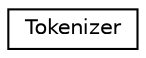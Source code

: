 digraph "Graphical Class Hierarchy"
{
  edge [fontname="Helvetica",fontsize="10",labelfontname="Helvetica",labelfontsize="10"];
  node [fontname="Helvetica",fontsize="10",shape=record];
  rankdir="LR";
  Node1 [label="Tokenizer",height=0.2,width=0.4,color="black", fillcolor="white", style="filled",URL="$classaworx_1_1lib_1_1strings_1_1Tokenizer.html"];
}
